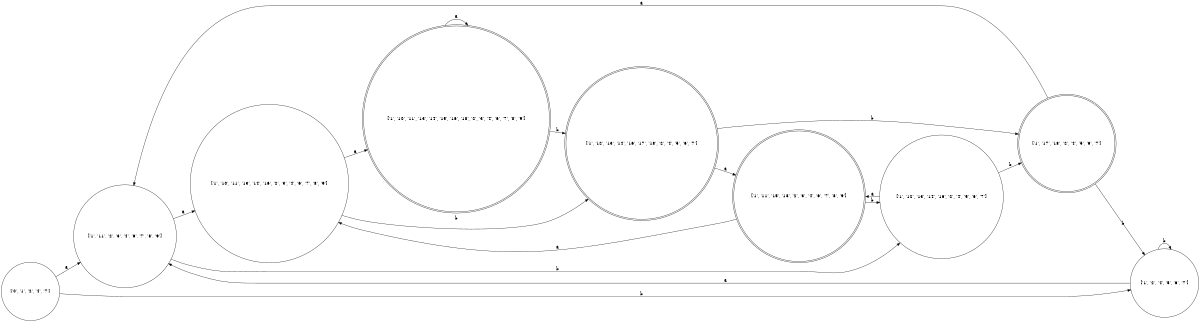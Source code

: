 digraph finite_state_machine {
	rankdir=LR size="8,5"
	node [shape=circle]
	"['0', '1', '2', '4', '7']"
	node [shape=circle]
	"['1', '11', '2', '3', '4', '6', '7', '8', '9']"
	node [shape=circle]
	"['1', '2', '4', '5', '6', '7']"
	node [shape=circle]
	"['1', '10', '11', '13', '14', '16', '2', '3', '4', '6', '7', '8', '9']"
	node [shape=circle]
	"['1', '12', '13', '14', '16', '2', '4', '5', '6', '7']"
	node [shape=doublecircle]
	"['1', '11', '15', '18', '2', '3', '4', '6', '7', '8', '9']"
	node [shape=doublecircle]
	"['1', '17', '18', '2', '4', '5', '6', '7']"
	node [shape=doublecircle]
	"['1', '10', '11', '13', '14', '15', '16', '18', '2', '3', '4', '6', '7', '8', '9']"
	node [shape=doublecircle]
	"['1', '12', '13', '14', '16', '17', '18', '2', '4', '5', '6', '7']"
	"['0', '1', '2', '4', '7']" -> "['1', '11', '2', '3', '4', '6', '7', '8', '9']" [label=a]
	"['0', '1', '2', '4', '7']" -> "['1', '2', '4', '5', '6', '7']" [label=b]
	"['1', '2', '4', '5', '6', '7']" -> "['1', '11', '2', '3', '4', '6', '7', '8', '9']" [label=a]
	"['1', '2', '4', '5', '6', '7']" -> "['1', '2', '4', '5', '6', '7']" [label=b]
	"['1', '11', '2', '3', '4', '6', '7', '8', '9']" -> "['1', '10', '11', '13', '14', '16', '2', '3', '4', '6', '7', '8', '9']" [label=a]
	"['1', '11', '2', '3', '4', '6', '7', '8', '9']" -> "['1', '12', '13', '14', '16', '2', '4', '5', '6', '7']" [label=b]
	"['1', '12', '13', '14', '16', '2', '4', '5', '6', '7']" -> "['1', '11', '15', '18', '2', '3', '4', '6', '7', '8', '9']" [label=a]
	"['1', '12', '13', '14', '16', '2', '4', '5', '6', '7']" -> "['1', '17', '18', '2', '4', '5', '6', '7']" [label=b]
	"['1', '17', '18', '2', '4', '5', '6', '7']" -> "['1', '11', '2', '3', '4', '6', '7', '8', '9']" [label=a]
	"['1', '17', '18', '2', '4', '5', '6', '7']" -> "['1', '2', '4', '5', '6', '7']" [label=b]
	"['1', '11', '15', '18', '2', '3', '4', '6', '7', '8', '9']" -> "['1', '10', '11', '13', '14', '16', '2', '3', '4', '6', '7', '8', '9']" [label=a]
	"['1', '11', '15', '18', '2', '3', '4', '6', '7', '8', '9']" -> "['1', '12', '13', '14', '16', '2', '4', '5', '6', '7']" [label=b]
	"['1', '10', '11', '13', '14', '16', '2', '3', '4', '6', '7', '8', '9']" -> "['1', '10', '11', '13', '14', '15', '16', '18', '2', '3', '4', '6', '7', '8', '9']" [label=a]
	"['1', '10', '11', '13', '14', '16', '2', '3', '4', '6', '7', '8', '9']" -> "['1', '12', '13', '14', '16', '17', '18', '2', '4', '5', '6', '7']" [label=b]
	"['1', '12', '13', '14', '16', '17', '18', '2', '4', '5', '6', '7']" -> "['1', '11', '15', '18', '2', '3', '4', '6', '7', '8', '9']" [label=a]
	"['1', '12', '13', '14', '16', '17', '18', '2', '4', '5', '6', '7']" -> "['1', '17', '18', '2', '4', '5', '6', '7']" [label=b]
	"['1', '10', '11', '13', '14', '15', '16', '18', '2', '3', '4', '6', '7', '8', '9']" -> "['1', '10', '11', '13', '14', '15', '16', '18', '2', '3', '4', '6', '7', '8', '9']" [label=a]
	"['1', '10', '11', '13', '14', '15', '16', '18', '2', '3', '4', '6', '7', '8', '9']" -> "['1', '12', '13', '14', '16', '17', '18', '2', '4', '5', '6', '7']" [label=b]
}

